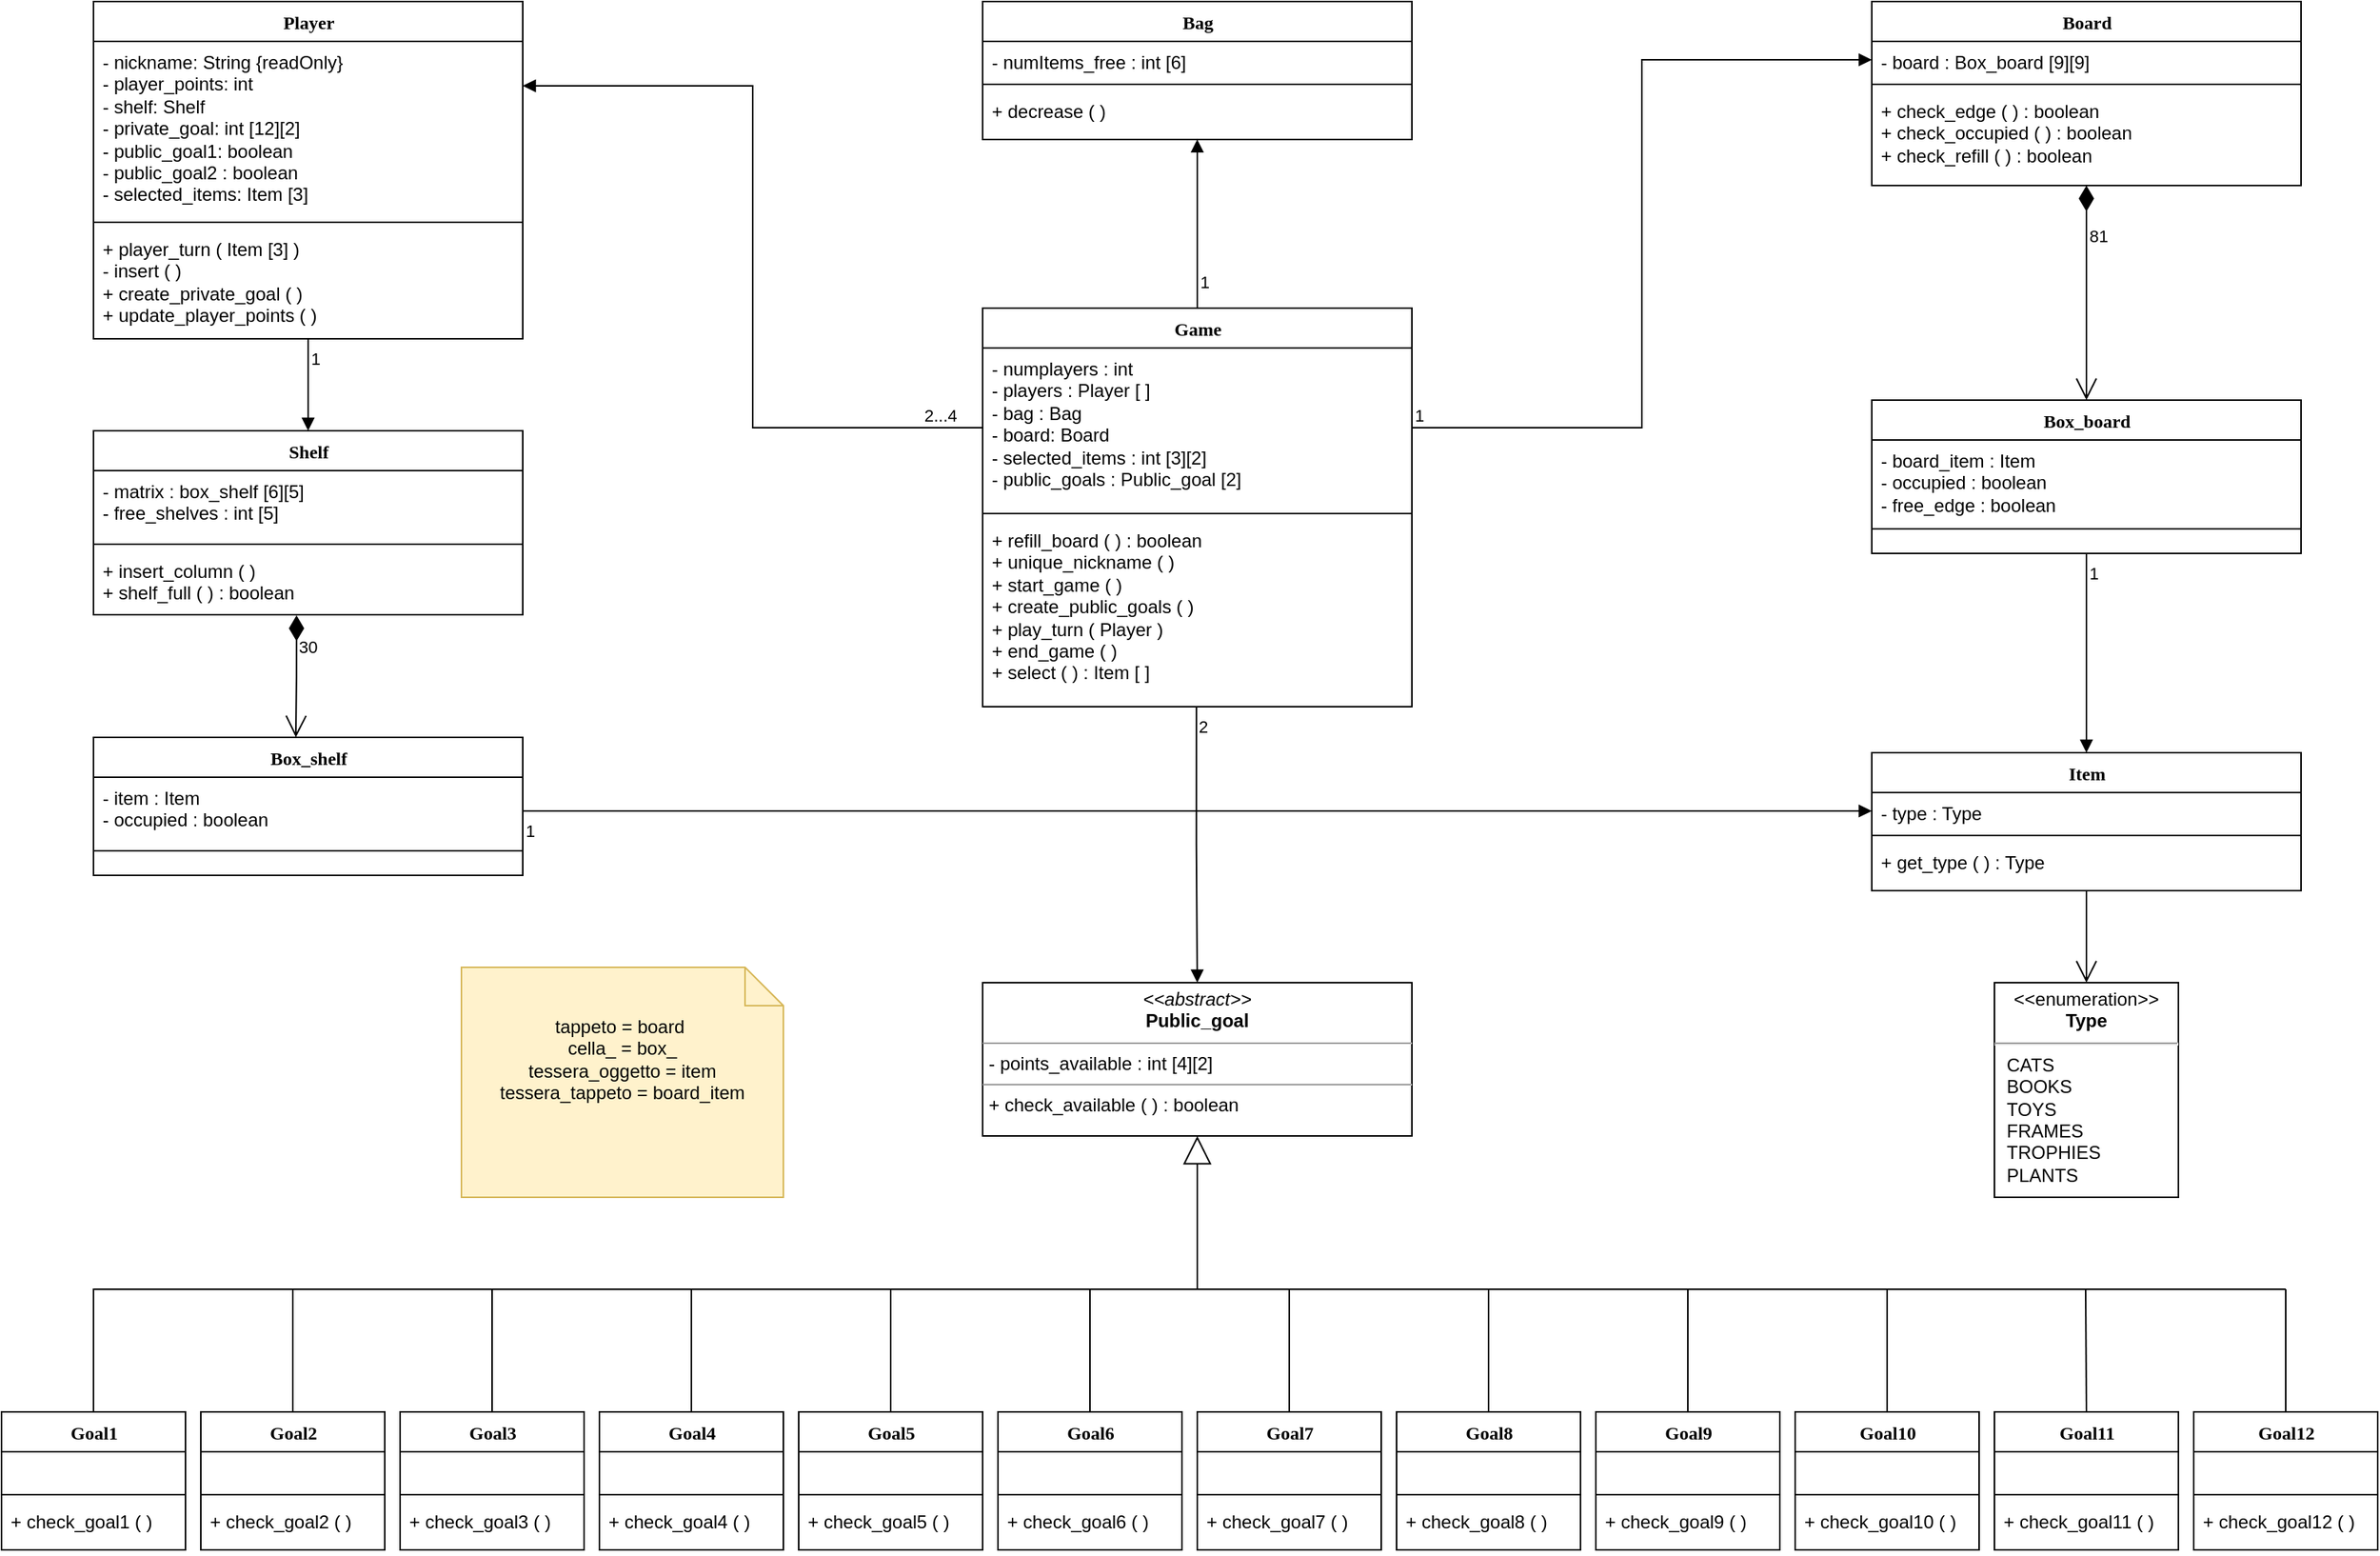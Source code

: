 <mxfile version="20.8.16" type="device"><diagram name="Page-1" id="6133507b-19e7-1e82-6fc7-422aa6c4b21f"><mxGraphModel dx="671" dy="1690" grid="1" gridSize="10" guides="1" tooltips="1" connect="1" arrows="1" fold="1" page="1" pageScale="1" pageWidth="1600" pageHeight="1200" background="none" math="0" shadow="0"><root><mxCell id="0"/><mxCell id="1" parent="0"/><mxCell id="78961159f06e98e8-17" value="Player" style="swimlane;html=1;fontStyle=1;align=center;verticalAlign=top;childLayout=stackLayout;horizontal=1;startSize=26;horizontalStack=0;resizeParent=1;resizeLast=0;collapsible=1;marginBottom=0;swimlaneFillColor=#ffffff;rounded=0;shadow=0;comic=0;labelBackgroundColor=none;strokeWidth=1;fillColor=none;fontFamily=Verdana;fontSize=12" parent="1" vertex="1"><mxGeometry x="80" y="-1120" width="280" height="220" as="geometry"/></mxCell><mxCell id="78961159f06e98e8-23" value="- nickname: String {readOnly}&lt;br&gt;- player_points: int&lt;br&gt;- shelf: Shelf&lt;br&gt;- private_goal: int [12][2]&lt;br&gt;- public_goal1: boolean&lt;br&gt;- public_goal2 : boolean&lt;br&gt;- selected_items: Item [3]" style="text;html=1;strokeColor=none;fillColor=none;align=left;verticalAlign=top;spacingLeft=4;spacingRight=4;whiteSpace=wrap;overflow=hidden;rotatable=0;points=[[0,0.5],[1,0.5]];portConstraint=eastwest;" parent="78961159f06e98e8-17" vertex="1"><mxGeometry y="26" width="280" height="114" as="geometry"/></mxCell><mxCell id="78961159f06e98e8-19" value="" style="line;html=1;strokeWidth=1;fillColor=none;align=left;verticalAlign=middle;spacingTop=-1;spacingLeft=3;spacingRight=3;rotatable=0;labelPosition=right;points=[];portConstraint=eastwest;" parent="78961159f06e98e8-17" vertex="1"><mxGeometry y="140" width="280" height="8" as="geometry"/></mxCell><mxCell id="78961159f06e98e8-27" value="+ player_turn ( Item [3] )&lt;br&gt;- insert ( )&lt;br&gt;+ create_private_goal ( )&lt;br&gt;+ update_player_points ( )" style="text;html=1;strokeColor=none;fillColor=none;align=left;verticalAlign=top;spacingLeft=4;spacingRight=4;whiteSpace=wrap;overflow=hidden;rotatable=0;points=[[0,0.5],[1,0.5]];portConstraint=eastwest;" parent="78961159f06e98e8-17" vertex="1"><mxGeometry y="148" width="280" height="72" as="geometry"/></mxCell><mxCell id="iv60FHqRFoNCn-lFOjyV-6" value="1" style="endArrow=block;endFill=1;html=1;edgeStyle=orthogonalEdgeStyle;align=left;verticalAlign=top;rounded=0;exitX=0.5;exitY=1;exitDx=0;exitDy=0;entryX=0.5;entryY=0;entryDx=0;entryDy=0;exitPerimeter=0;" parent="1" source="78961159f06e98e8-27" target="iv60FHqRFoNCn-lFOjyV-8" edge="1"><mxGeometry x="-1" relative="1" as="geometry"><mxPoint x="110" y="270" as="sourcePoint"/><mxPoint x="138" y="360" as="targetPoint"/><mxPoint as="offset"/></mxGeometry></mxCell><mxCell id="iv60FHqRFoNCn-lFOjyV-8" value="Shelf" style="swimlane;html=1;fontStyle=1;align=center;verticalAlign=top;childLayout=stackLayout;horizontal=1;startSize=26;horizontalStack=0;resizeParent=1;resizeLast=0;collapsible=1;marginBottom=0;swimlaneFillColor=#ffffff;rounded=0;shadow=0;comic=0;labelBackgroundColor=none;strokeWidth=1;fillColor=none;fontFamily=Verdana;fontSize=12" parent="1" vertex="1"><mxGeometry x="80" y="-840" width="280" height="120" as="geometry"/></mxCell><mxCell id="iv60FHqRFoNCn-lFOjyV-9" value="- matrix : box_shelf [6][5]&lt;br&gt;- free_shelves : int [5]" style="text;html=1;strokeColor=none;fillColor=none;align=left;verticalAlign=top;spacingLeft=4;spacingRight=4;whiteSpace=wrap;overflow=hidden;rotatable=0;points=[[0,0.5],[1,0.5]];portConstraint=eastwest;" parent="iv60FHqRFoNCn-lFOjyV-8" vertex="1"><mxGeometry y="26" width="280" height="44" as="geometry"/></mxCell><mxCell id="iv60FHqRFoNCn-lFOjyV-10" value="" style="line;html=1;strokeWidth=1;fillColor=none;align=left;verticalAlign=middle;spacingTop=-1;spacingLeft=3;spacingRight=3;rotatable=0;labelPosition=right;points=[];portConstraint=eastwest;" parent="iv60FHqRFoNCn-lFOjyV-8" vertex="1"><mxGeometry y="70" width="280" height="8" as="geometry"/></mxCell><mxCell id="iv60FHqRFoNCn-lFOjyV-11" value="+ insert_column ( )&lt;br&gt;+ shelf_full ( ) : boolean" style="text;html=1;strokeColor=none;fillColor=none;align=left;verticalAlign=top;spacingLeft=4;spacingRight=4;whiteSpace=wrap;overflow=hidden;rotatable=0;points=[[0,0.5],[1,0.5]];portConstraint=eastwest;" parent="iv60FHqRFoNCn-lFOjyV-8" vertex="1"><mxGeometry y="78" width="280" height="42" as="geometry"/></mxCell><mxCell id="iv60FHqRFoNCn-lFOjyV-12" value="Box_shelf" style="swimlane;html=1;fontStyle=1;align=center;verticalAlign=top;childLayout=stackLayout;horizontal=1;startSize=26;horizontalStack=0;resizeParent=1;resizeLast=0;collapsible=1;marginBottom=0;swimlaneFillColor=#ffffff;rounded=0;shadow=0;comic=0;labelBackgroundColor=none;strokeWidth=1;fillColor=none;fontFamily=Verdana;fontSize=12" parent="1" vertex="1"><mxGeometry x="80" y="-640" width="280" height="90" as="geometry"/></mxCell><mxCell id="iv60FHqRFoNCn-lFOjyV-13" value="- item : Item&lt;br&gt;- occupied : boolean" style="text;html=1;strokeColor=none;fillColor=none;align=left;verticalAlign=top;spacingLeft=4;spacingRight=4;whiteSpace=wrap;overflow=hidden;rotatable=0;points=[[0,0.5],[1,0.5]];portConstraint=eastwest;" parent="iv60FHqRFoNCn-lFOjyV-12" vertex="1"><mxGeometry y="26" width="280" height="44" as="geometry"/></mxCell><mxCell id="iv60FHqRFoNCn-lFOjyV-14" value="" style="line;html=1;strokeWidth=1;fillColor=none;align=left;verticalAlign=middle;spacingTop=-1;spacingLeft=3;spacingRight=3;rotatable=0;labelPosition=right;points=[];portConstraint=eastwest;" parent="iv60FHqRFoNCn-lFOjyV-12" vertex="1"><mxGeometry y="70" width="280" height="8" as="geometry"/></mxCell><mxCell id="iv60FHqRFoNCn-lFOjyV-18" value="Game" style="swimlane;html=1;fontStyle=1;align=center;verticalAlign=top;childLayout=stackLayout;horizontal=1;startSize=26;horizontalStack=0;resizeParent=1;resizeLast=0;collapsible=1;marginBottom=0;swimlaneFillColor=#ffffff;rounded=0;shadow=0;comic=0;labelBackgroundColor=none;strokeWidth=1;fillColor=none;fontFamily=Verdana;fontSize=12" parent="1" vertex="1"><mxGeometry x="660" y="-920" width="280" height="260" as="geometry"/></mxCell><mxCell id="iv60FHqRFoNCn-lFOjyV-19" value="- numplayers : int&lt;br&gt;- players : Player [ ]&lt;br&gt;- bag : Bag&lt;br&gt;- board: Board&lt;br&gt;- selected_items : int [3][2]&lt;br&gt;- public_goals : Public_goal [2]" style="text;html=1;strokeColor=none;fillColor=none;align=left;verticalAlign=top;spacingLeft=4;spacingRight=4;whiteSpace=wrap;overflow=hidden;rotatable=0;points=[[0,0.5],[1,0.5]];portConstraint=eastwest;" parent="iv60FHqRFoNCn-lFOjyV-18" vertex="1"><mxGeometry y="26" width="280" height="104" as="geometry"/></mxCell><mxCell id="iv60FHqRFoNCn-lFOjyV-20" value="" style="line;html=1;strokeWidth=1;fillColor=none;align=left;verticalAlign=middle;spacingTop=-1;spacingLeft=3;spacingRight=3;rotatable=0;labelPosition=right;points=[];portConstraint=eastwest;" parent="iv60FHqRFoNCn-lFOjyV-18" vertex="1"><mxGeometry y="130" width="280" height="8" as="geometry"/></mxCell><mxCell id="iv60FHqRFoNCn-lFOjyV-21" value="+ refill_board ( ) : boolean&lt;br&gt;+ unique_nickname ( )&lt;br&gt;+ start_game ( )&lt;br&gt;+ create_public_goals ( )&lt;br&gt;+ play_turn ( Player )&lt;br&gt;+ end_game ( )&lt;br&gt;+ select ( ) : Item [ ]" style="text;html=1;strokeColor=none;fillColor=none;align=left;verticalAlign=top;spacingLeft=4;spacingRight=4;whiteSpace=wrap;overflow=hidden;rotatable=0;points=[[0,0.5],[1,0.5]];portConstraint=eastwest;" parent="iv60FHqRFoNCn-lFOjyV-18" vertex="1"><mxGeometry y="138" width="280" height="122" as="geometry"/></mxCell><mxCell id="iv60FHqRFoNCn-lFOjyV-22" value="" style="endArrow=block;endFill=1;html=1;edgeStyle=orthogonalEdgeStyle;align=left;verticalAlign=top;rounded=0;exitX=0;exitY=0.5;exitDx=0;exitDy=0;entryX=1;entryY=0.25;entryDx=0;entryDy=0;" parent="1" source="iv60FHqRFoNCn-lFOjyV-19" target="78961159f06e98e8-17" edge="1"><mxGeometry x="-1" relative="1" as="geometry"><mxPoint x="170" y="-590" as="sourcePoint"/><mxPoint x="170" y="-510" as="targetPoint"/><mxPoint as="offset"/></mxGeometry></mxCell><mxCell id="iv60FHqRFoNCn-lFOjyV-23" value="2...4" style="edgeLabel;resizable=0;html=1;align=left;verticalAlign=bottom;" parent="iv60FHqRFoNCn-lFOjyV-22" connectable="0" vertex="1"><mxGeometry x="-1" relative="1" as="geometry"><mxPoint x="-40" as="offset"/></mxGeometry></mxCell><mxCell id="iv60FHqRFoNCn-lFOjyV-24" value="Board" style="swimlane;html=1;fontStyle=1;align=center;verticalAlign=top;childLayout=stackLayout;horizontal=1;startSize=26;horizontalStack=0;resizeParent=1;resizeLast=0;collapsible=1;marginBottom=0;swimlaneFillColor=#ffffff;rounded=0;shadow=0;comic=0;labelBackgroundColor=none;strokeWidth=1;fillColor=none;fontFamily=Verdana;fontSize=12" parent="1" vertex="1"><mxGeometry x="1240" y="-1120" width="280" height="120" as="geometry"/></mxCell><mxCell id="iv60FHqRFoNCn-lFOjyV-25" value="- board : Box_board [9][9]" style="text;html=1;strokeColor=none;fillColor=none;align=left;verticalAlign=top;spacingLeft=4;spacingRight=4;whiteSpace=wrap;overflow=hidden;rotatable=0;points=[[0,0.5],[1,0.5]];portConstraint=eastwest;" parent="iv60FHqRFoNCn-lFOjyV-24" vertex="1"><mxGeometry y="26" width="280" height="24" as="geometry"/></mxCell><mxCell id="iv60FHqRFoNCn-lFOjyV-26" value="" style="line;html=1;strokeWidth=1;fillColor=none;align=left;verticalAlign=middle;spacingTop=-1;spacingLeft=3;spacingRight=3;rotatable=0;labelPosition=right;points=[];portConstraint=eastwest;" parent="iv60FHqRFoNCn-lFOjyV-24" vertex="1"><mxGeometry y="50" width="280" height="8" as="geometry"/></mxCell><mxCell id="iv60FHqRFoNCn-lFOjyV-27" value="+ check_edge ( ) : boolean&lt;br&gt;+ check_occupied ( ) : boolean&lt;br&gt;+ check_refill ( ) : boolean" style="text;html=1;strokeColor=none;fillColor=none;align=left;verticalAlign=top;spacingLeft=4;spacingRight=4;whiteSpace=wrap;overflow=hidden;rotatable=0;points=[[0,0.5],[1,0.5]];portConstraint=eastwest;" parent="iv60FHqRFoNCn-lFOjyV-24" vertex="1"><mxGeometry y="58" width="280" height="62" as="geometry"/></mxCell><mxCell id="iv60FHqRFoNCn-lFOjyV-28" value="" style="endArrow=block;endFill=1;html=1;edgeStyle=orthogonalEdgeStyle;align=left;verticalAlign=top;rounded=0;exitX=1;exitY=0.5;exitDx=0;exitDy=0;entryX=0;entryY=0.5;entryDx=0;entryDy=0;" parent="1" source="iv60FHqRFoNCn-lFOjyV-19" target="iv60FHqRFoNCn-lFOjyV-25" edge="1"><mxGeometry x="-1" relative="1" as="geometry"><mxPoint x="550" y="-710" as="sourcePoint"/><mxPoint x="310" y="-762.5" as="targetPoint"/><mxPoint as="offset"/></mxGeometry></mxCell><mxCell id="iv60FHqRFoNCn-lFOjyV-29" value="1" style="edgeLabel;resizable=0;html=1;align=left;verticalAlign=bottom;" parent="iv60FHqRFoNCn-lFOjyV-28" connectable="0" vertex="1"><mxGeometry x="-1" relative="1" as="geometry"/></mxCell><mxCell id="iv60FHqRFoNCn-lFOjyV-32" value="81" style="endArrow=open;html=1;endSize=12;startArrow=diamondThin;startSize=14;startFill=1;edgeStyle=orthogonalEdgeStyle;align=left;verticalAlign=bottom;rounded=0;exitX=0.5;exitY=1;exitDx=0;exitDy=0;exitPerimeter=0;entryX=0.5;entryY=0;entryDx=0;entryDy=0;" parent="1" source="iv60FHqRFoNCn-lFOjyV-27" target="iv60FHqRFoNCn-lFOjyV-33" edge="1"><mxGeometry x="-0.4" relative="1" as="geometry"><mxPoint x="880" y="-540" as="sourcePoint"/><mxPoint x="940" y="-560" as="targetPoint"/><mxPoint as="offset"/></mxGeometry></mxCell><mxCell id="iv60FHqRFoNCn-lFOjyV-33" value="Box_board" style="swimlane;html=1;fontStyle=1;align=center;verticalAlign=top;childLayout=stackLayout;horizontal=1;startSize=26;horizontalStack=0;resizeParent=1;resizeLast=0;collapsible=1;marginBottom=0;swimlaneFillColor=#ffffff;rounded=0;shadow=0;comic=0;labelBackgroundColor=none;strokeWidth=1;fillColor=none;fontFamily=Verdana;fontSize=12" parent="1" vertex="1"><mxGeometry x="1240" y="-860" width="280" height="100" as="geometry"/></mxCell><mxCell id="iv60FHqRFoNCn-lFOjyV-34" value="- board_item : Item&lt;br&gt;- occupied : boolean&lt;br&gt;- free_edge : boolean" style="text;html=1;strokeColor=none;fillColor=none;align=left;verticalAlign=top;spacingLeft=4;spacingRight=4;whiteSpace=wrap;overflow=hidden;rotatable=0;points=[[0,0.5],[1,0.5]];portConstraint=eastwest;" parent="iv60FHqRFoNCn-lFOjyV-33" vertex="1"><mxGeometry y="26" width="280" height="54" as="geometry"/></mxCell><mxCell id="iv60FHqRFoNCn-lFOjyV-35" value="" style="line;html=1;strokeWidth=1;fillColor=none;align=left;verticalAlign=middle;spacingTop=-1;spacingLeft=3;spacingRight=3;rotatable=0;labelPosition=right;points=[];portConstraint=eastwest;" parent="iv60FHqRFoNCn-lFOjyV-33" vertex="1"><mxGeometry y="80" width="280" height="8" as="geometry"/></mxCell><mxCell id="iv60FHqRFoNCn-lFOjyV-37" value="tappeto = board&amp;nbsp;&lt;br&gt;cella_ = box_&lt;br&gt;tessera_oggetto = item&lt;br&gt;tessera_tappeto = board_item" style="shape=note2;boundedLbl=1;whiteSpace=wrap;html=1;size=25;verticalAlign=top;align=center;fillColor=#fff2cc;strokeColor=#d6b656;" parent="1" vertex="1"><mxGeometry x="320" y="-490" width="210" height="150" as="geometry"/></mxCell><mxCell id="OTeQ4YlZDO1jHX3kYJ2z-1" value="Item" style="swimlane;html=1;fontStyle=1;align=center;verticalAlign=top;childLayout=stackLayout;horizontal=1;startSize=26;horizontalStack=0;resizeParent=1;resizeLast=0;collapsible=1;marginBottom=0;swimlaneFillColor=#ffffff;rounded=0;shadow=0;comic=0;labelBackgroundColor=none;strokeWidth=1;fillColor=none;fontFamily=Verdana;fontSize=12" vertex="1" parent="1"><mxGeometry x="1240" y="-630" width="280" height="90" as="geometry"/></mxCell><mxCell id="OTeQ4YlZDO1jHX3kYJ2z-2" value="- type : Type" style="text;html=1;strokeColor=none;fillColor=none;align=left;verticalAlign=top;spacingLeft=4;spacingRight=4;whiteSpace=wrap;overflow=hidden;rotatable=0;points=[[0,0.5],[1,0.5]];portConstraint=eastwest;" vertex="1" parent="OTeQ4YlZDO1jHX3kYJ2z-1"><mxGeometry y="26" width="280" height="24" as="geometry"/></mxCell><mxCell id="OTeQ4YlZDO1jHX3kYJ2z-3" value="" style="line;html=1;strokeWidth=1;fillColor=none;align=left;verticalAlign=middle;spacingTop=-1;spacingLeft=3;spacingRight=3;rotatable=0;labelPosition=right;points=[];portConstraint=eastwest;" vertex="1" parent="OTeQ4YlZDO1jHX3kYJ2z-1"><mxGeometry y="50" width="280" height="8" as="geometry"/></mxCell><mxCell id="OTeQ4YlZDO1jHX3kYJ2z-4" value="+ get_type ( ) : Type" style="text;html=1;strokeColor=none;fillColor=none;align=left;verticalAlign=top;spacingLeft=4;spacingRight=4;whiteSpace=wrap;overflow=hidden;rotatable=0;points=[[0,0.5],[1,0.5]];portConstraint=eastwest;" vertex="1" parent="OTeQ4YlZDO1jHX3kYJ2z-1"><mxGeometry y="58" width="280" height="32" as="geometry"/></mxCell><mxCell id="OTeQ4YlZDO1jHX3kYJ2z-5" value="1" style="endArrow=block;endFill=1;html=1;edgeStyle=orthogonalEdgeStyle;align=left;verticalAlign=top;rounded=0;exitX=0.5;exitY=1;exitDx=0;exitDy=0;entryX=0.5;entryY=0;entryDx=0;entryDy=0;" edge="1" parent="1" source="iv60FHqRFoNCn-lFOjyV-33" target="OTeQ4YlZDO1jHX3kYJ2z-1"><mxGeometry x="-1" relative="1" as="geometry"><mxPoint x="939.5" y="-380" as="sourcePoint"/><mxPoint x="939.5" y="-290" as="targetPoint"/><mxPoint as="offset"/></mxGeometry></mxCell><mxCell id="OTeQ4YlZDO1jHX3kYJ2z-6" value="1" style="endArrow=block;endFill=1;html=1;edgeStyle=orthogonalEdgeStyle;align=left;verticalAlign=top;rounded=0;exitX=1;exitY=0.5;exitDx=0;exitDy=0;entryX=0;entryY=0.5;entryDx=0;entryDy=0;" edge="1" parent="1" source="iv60FHqRFoNCn-lFOjyV-13" target="OTeQ4YlZDO1jHX3kYJ2z-2"><mxGeometry x="-1" relative="1" as="geometry"><mxPoint x="460" y="-240" as="sourcePoint"/><mxPoint x="1240" y="-592" as="targetPoint"/><mxPoint as="offset"/></mxGeometry></mxCell><mxCell id="OTeQ4YlZDO1jHX3kYJ2z-7" value="Bag" style="swimlane;html=1;fontStyle=1;align=center;verticalAlign=top;childLayout=stackLayout;horizontal=1;startSize=26;horizontalStack=0;resizeParent=1;resizeLast=0;collapsible=1;marginBottom=0;swimlaneFillColor=#ffffff;rounded=0;shadow=0;comic=0;labelBackgroundColor=none;strokeWidth=1;fillColor=none;fontFamily=Verdana;fontSize=12" vertex="1" parent="1"><mxGeometry x="660" y="-1120" width="280" height="90" as="geometry"/></mxCell><mxCell id="OTeQ4YlZDO1jHX3kYJ2z-8" value="- numItems_free : int [6]" style="text;html=1;strokeColor=none;fillColor=none;align=left;verticalAlign=top;spacingLeft=4;spacingRight=4;whiteSpace=wrap;overflow=hidden;rotatable=0;points=[[0,0.5],[1,0.5]];portConstraint=eastwest;" vertex="1" parent="OTeQ4YlZDO1jHX3kYJ2z-7"><mxGeometry y="26" width="280" height="24" as="geometry"/></mxCell><mxCell id="OTeQ4YlZDO1jHX3kYJ2z-9" value="" style="line;html=1;strokeWidth=1;fillColor=none;align=left;verticalAlign=middle;spacingTop=-1;spacingLeft=3;spacingRight=3;rotatable=0;labelPosition=right;points=[];portConstraint=eastwest;" vertex="1" parent="OTeQ4YlZDO1jHX3kYJ2z-7"><mxGeometry y="50" width="280" height="8" as="geometry"/></mxCell><mxCell id="OTeQ4YlZDO1jHX3kYJ2z-10" value="+ decrease ( )" style="text;html=1;strokeColor=none;fillColor=none;align=left;verticalAlign=top;spacingLeft=4;spacingRight=4;whiteSpace=wrap;overflow=hidden;rotatable=0;points=[[0,0.5],[1,0.5]];portConstraint=eastwest;" vertex="1" parent="OTeQ4YlZDO1jHX3kYJ2z-7"><mxGeometry y="58" width="280" height="32" as="geometry"/></mxCell><mxCell id="OTeQ4YlZDO1jHX3kYJ2z-12" value="1" style="endArrow=block;endFill=1;html=1;edgeStyle=orthogonalEdgeStyle;align=left;verticalAlign=top;rounded=0;exitX=0.5;exitY=0;exitDx=0;exitDy=0;entryX=0.5;entryY=0.998;entryDx=0;entryDy=0;entryPerimeter=0;" edge="1" parent="1" source="iv60FHqRFoNCn-lFOjyV-18" target="OTeQ4YlZDO1jHX3kYJ2z-10"><mxGeometry x="-0.455" relative="1" as="geometry"><mxPoint x="650" y="-1030" as="sourcePoint"/><mxPoint x="810" y="-1030" as="targetPoint"/><mxPoint as="offset"/></mxGeometry></mxCell><mxCell id="OTeQ4YlZDO1jHX3kYJ2z-13" value="&lt;p style=&quot;margin:0px;margin-top:4px;text-align:center;&quot;&gt;&lt;i&gt;&amp;lt;&amp;lt;abstract&amp;gt;&amp;gt;&lt;/i&gt;&lt;br&gt;&lt;b&gt;Public_goal&lt;/b&gt;&lt;/p&gt;&lt;hr size=&quot;1&quot;&gt;&lt;p style=&quot;margin:0px;margin-left:4px;&quot;&gt;- points_available : int [4][2]&lt;br&gt;&lt;/p&gt;&lt;hr size=&quot;1&quot;&gt;&lt;p style=&quot;margin:0px;margin-left:4px;&quot;&gt;+ check_available ( ) : boolean&lt;br&gt;&lt;/p&gt;" style="verticalAlign=top;align=left;overflow=fill;fontSize=12;fontFamily=Helvetica;html=1;" vertex="1" parent="1"><mxGeometry x="660" y="-480" width="280" height="100" as="geometry"/></mxCell><mxCell id="OTeQ4YlZDO1jHX3kYJ2z-14" value="" style="endArrow=block;endSize=16;endFill=0;html=1;rounded=0;entryX=0.5;entryY=1;entryDx=0;entryDy=0;exitX=0.5;exitY=0;exitDx=0;exitDy=0;" edge="1" parent="1" source="OTeQ4YlZDO1jHX3kYJ2z-15" target="OTeQ4YlZDO1jHX3kYJ2z-13"><mxGeometry width="160" relative="1" as="geometry"><mxPoint x="360" y="-240" as="sourcePoint"/><mxPoint x="840" y="-200" as="targetPoint"/><Array as="points"><mxPoint x="80" y="-280"/><mxPoint x="800" y="-280"/></Array></mxGeometry></mxCell><mxCell id="OTeQ4YlZDO1jHX3kYJ2z-15" value="Goal1" style="swimlane;html=1;fontStyle=1;align=center;verticalAlign=top;childLayout=stackLayout;horizontal=1;startSize=26;horizontalStack=0;resizeParent=1;resizeLast=0;collapsible=1;marginBottom=0;swimlaneFillColor=#ffffff;rounded=0;shadow=0;comic=0;labelBackgroundColor=none;strokeWidth=1;fillColor=none;fontFamily=Verdana;fontSize=12" vertex="1" parent="1"><mxGeometry x="20" y="-200" width="120" height="90" as="geometry"/></mxCell><mxCell id="OTeQ4YlZDO1jHX3kYJ2z-16" value="&amp;nbsp;" style="text;html=1;strokeColor=none;fillColor=none;align=left;verticalAlign=top;spacingLeft=4;spacingRight=4;whiteSpace=wrap;overflow=hidden;rotatable=0;points=[[0,0.5],[1,0.5]];portConstraint=eastwest;" vertex="1" parent="OTeQ4YlZDO1jHX3kYJ2z-15"><mxGeometry y="26" width="120" height="24" as="geometry"/></mxCell><mxCell id="OTeQ4YlZDO1jHX3kYJ2z-17" value="" style="line;html=1;strokeWidth=1;fillColor=none;align=left;verticalAlign=middle;spacingTop=-1;spacingLeft=3;spacingRight=3;rotatable=0;labelPosition=right;points=[];portConstraint=eastwest;" vertex="1" parent="OTeQ4YlZDO1jHX3kYJ2z-15"><mxGeometry y="50" width="120" height="8" as="geometry"/></mxCell><mxCell id="OTeQ4YlZDO1jHX3kYJ2z-18" value="+ check_goal1 ( )" style="text;html=1;strokeColor=none;fillColor=none;align=left;verticalAlign=top;spacingLeft=4;spacingRight=4;whiteSpace=wrap;overflow=hidden;rotatable=0;points=[[0,0.5],[1,0.5]];portConstraint=eastwest;" vertex="1" parent="OTeQ4YlZDO1jHX3kYJ2z-15"><mxGeometry y="58" width="120" height="32" as="geometry"/></mxCell><mxCell id="OTeQ4YlZDO1jHX3kYJ2z-23" style="edgeStyle=orthogonalEdgeStyle;rounded=0;orthogonalLoop=1;jettySize=auto;html=1;exitX=0.5;exitY=1;exitDx=0;exitDy=0;exitPerimeter=0;" edge="1" parent="1" source="iv60FHqRFoNCn-lFOjyV-37" target="iv60FHqRFoNCn-lFOjyV-37"><mxGeometry relative="1" as="geometry"/></mxCell><mxCell id="OTeQ4YlZDO1jHX3kYJ2z-56" value="Goal2" style="swimlane;html=1;fontStyle=1;align=center;verticalAlign=top;childLayout=stackLayout;horizontal=1;startSize=26;horizontalStack=0;resizeParent=1;resizeLast=0;collapsible=1;marginBottom=0;swimlaneFillColor=#ffffff;rounded=0;shadow=0;comic=0;labelBackgroundColor=none;strokeWidth=1;fillColor=none;fontFamily=Verdana;fontSize=12" vertex="1" parent="1"><mxGeometry x="150" y="-200" width="120" height="90" as="geometry"/></mxCell><mxCell id="OTeQ4YlZDO1jHX3kYJ2z-57" value="&amp;nbsp;" style="text;html=1;strokeColor=none;fillColor=none;align=left;verticalAlign=top;spacingLeft=4;spacingRight=4;whiteSpace=wrap;overflow=hidden;rotatable=0;points=[[0,0.5],[1,0.5]];portConstraint=eastwest;" vertex="1" parent="OTeQ4YlZDO1jHX3kYJ2z-56"><mxGeometry y="26" width="120" height="24" as="geometry"/></mxCell><mxCell id="OTeQ4YlZDO1jHX3kYJ2z-58" value="" style="line;html=1;strokeWidth=1;fillColor=none;align=left;verticalAlign=middle;spacingTop=-1;spacingLeft=3;spacingRight=3;rotatable=0;labelPosition=right;points=[];portConstraint=eastwest;" vertex="1" parent="OTeQ4YlZDO1jHX3kYJ2z-56"><mxGeometry y="50" width="120" height="8" as="geometry"/></mxCell><mxCell id="OTeQ4YlZDO1jHX3kYJ2z-59" value="+ check_goal2 ( )" style="text;html=1;strokeColor=none;fillColor=none;align=left;verticalAlign=top;spacingLeft=4;spacingRight=4;whiteSpace=wrap;overflow=hidden;rotatable=0;points=[[0,0.5],[1,0.5]];portConstraint=eastwest;" vertex="1" parent="OTeQ4YlZDO1jHX3kYJ2z-56"><mxGeometry y="58" width="120" height="32" as="geometry"/></mxCell><mxCell id="OTeQ4YlZDO1jHX3kYJ2z-60" value="Goal3" style="swimlane;html=1;fontStyle=1;align=center;verticalAlign=top;childLayout=stackLayout;horizontal=1;startSize=26;horizontalStack=0;resizeParent=1;resizeLast=0;collapsible=1;marginBottom=0;swimlaneFillColor=#ffffff;rounded=0;shadow=0;comic=0;labelBackgroundColor=none;strokeWidth=1;fillColor=none;fontFamily=Verdana;fontSize=12" vertex="1" parent="1"><mxGeometry x="280" y="-200" width="120" height="90" as="geometry"/></mxCell><mxCell id="OTeQ4YlZDO1jHX3kYJ2z-61" value="&amp;nbsp;" style="text;html=1;strokeColor=none;fillColor=none;align=left;verticalAlign=top;spacingLeft=4;spacingRight=4;whiteSpace=wrap;overflow=hidden;rotatable=0;points=[[0,0.5],[1,0.5]];portConstraint=eastwest;" vertex="1" parent="OTeQ4YlZDO1jHX3kYJ2z-60"><mxGeometry y="26" width="120" height="24" as="geometry"/></mxCell><mxCell id="OTeQ4YlZDO1jHX3kYJ2z-62" value="" style="line;html=1;strokeWidth=1;fillColor=none;align=left;verticalAlign=middle;spacingTop=-1;spacingLeft=3;spacingRight=3;rotatable=0;labelPosition=right;points=[];portConstraint=eastwest;" vertex="1" parent="OTeQ4YlZDO1jHX3kYJ2z-60"><mxGeometry y="50" width="120" height="8" as="geometry"/></mxCell><mxCell id="OTeQ4YlZDO1jHX3kYJ2z-63" value="+ check_goal3 ( )" style="text;html=1;strokeColor=none;fillColor=none;align=left;verticalAlign=top;spacingLeft=4;spacingRight=4;whiteSpace=wrap;overflow=hidden;rotatable=0;points=[[0,0.5],[1,0.5]];portConstraint=eastwest;" vertex="1" parent="OTeQ4YlZDO1jHX3kYJ2z-60"><mxGeometry y="58" width="120" height="32" as="geometry"/></mxCell><mxCell id="OTeQ4YlZDO1jHX3kYJ2z-64" value="Goal4" style="swimlane;html=1;fontStyle=1;align=center;verticalAlign=top;childLayout=stackLayout;horizontal=1;startSize=26;horizontalStack=0;resizeParent=1;resizeLast=0;collapsible=1;marginBottom=0;swimlaneFillColor=#ffffff;rounded=0;shadow=0;comic=0;labelBackgroundColor=none;strokeWidth=1;fillColor=none;fontFamily=Verdana;fontSize=12" vertex="1" parent="1"><mxGeometry x="410" y="-200" width="120" height="90" as="geometry"/></mxCell><mxCell id="OTeQ4YlZDO1jHX3kYJ2z-65" value="&amp;nbsp;" style="text;html=1;strokeColor=none;fillColor=none;align=left;verticalAlign=top;spacingLeft=4;spacingRight=4;whiteSpace=wrap;overflow=hidden;rotatable=0;points=[[0,0.5],[1,0.5]];portConstraint=eastwest;" vertex="1" parent="OTeQ4YlZDO1jHX3kYJ2z-64"><mxGeometry y="26" width="120" height="24" as="geometry"/></mxCell><mxCell id="OTeQ4YlZDO1jHX3kYJ2z-66" value="" style="line;html=1;strokeWidth=1;fillColor=none;align=left;verticalAlign=middle;spacingTop=-1;spacingLeft=3;spacingRight=3;rotatable=0;labelPosition=right;points=[];portConstraint=eastwest;" vertex="1" parent="OTeQ4YlZDO1jHX3kYJ2z-64"><mxGeometry y="50" width="120" height="8" as="geometry"/></mxCell><mxCell id="OTeQ4YlZDO1jHX3kYJ2z-67" value="+ check_goal4 ( )" style="text;html=1;strokeColor=none;fillColor=none;align=left;verticalAlign=top;spacingLeft=4;spacingRight=4;whiteSpace=wrap;overflow=hidden;rotatable=0;points=[[0,0.5],[1,0.5]];portConstraint=eastwest;" vertex="1" parent="OTeQ4YlZDO1jHX3kYJ2z-64"><mxGeometry y="58" width="120" height="32" as="geometry"/></mxCell><mxCell id="OTeQ4YlZDO1jHX3kYJ2z-68" value="Goal5" style="swimlane;html=1;fontStyle=1;align=center;verticalAlign=top;childLayout=stackLayout;horizontal=1;startSize=26;horizontalStack=0;resizeParent=1;resizeLast=0;collapsible=1;marginBottom=0;swimlaneFillColor=#ffffff;rounded=0;shadow=0;comic=0;labelBackgroundColor=none;strokeWidth=1;fillColor=none;fontFamily=Verdana;fontSize=12" vertex="1" parent="1"><mxGeometry x="540" y="-200" width="120" height="90" as="geometry"/></mxCell><mxCell id="OTeQ4YlZDO1jHX3kYJ2z-69" value="&amp;nbsp;" style="text;html=1;strokeColor=none;fillColor=none;align=left;verticalAlign=top;spacingLeft=4;spacingRight=4;whiteSpace=wrap;overflow=hidden;rotatable=0;points=[[0,0.5],[1,0.5]];portConstraint=eastwest;" vertex="1" parent="OTeQ4YlZDO1jHX3kYJ2z-68"><mxGeometry y="26" width="120" height="24" as="geometry"/></mxCell><mxCell id="OTeQ4YlZDO1jHX3kYJ2z-70" value="" style="line;html=1;strokeWidth=1;fillColor=none;align=left;verticalAlign=middle;spacingTop=-1;spacingLeft=3;spacingRight=3;rotatable=0;labelPosition=right;points=[];portConstraint=eastwest;" vertex="1" parent="OTeQ4YlZDO1jHX3kYJ2z-68"><mxGeometry y="50" width="120" height="8" as="geometry"/></mxCell><mxCell id="OTeQ4YlZDO1jHX3kYJ2z-71" value="+ check_goal5 ( )" style="text;html=1;strokeColor=none;fillColor=none;align=left;verticalAlign=top;spacingLeft=4;spacingRight=4;whiteSpace=wrap;overflow=hidden;rotatable=0;points=[[0,0.5],[1,0.5]];portConstraint=eastwest;" vertex="1" parent="OTeQ4YlZDO1jHX3kYJ2z-68"><mxGeometry y="58" width="120" height="32" as="geometry"/></mxCell><mxCell id="OTeQ4YlZDO1jHX3kYJ2z-72" value="Goal6" style="swimlane;html=1;fontStyle=1;align=center;verticalAlign=top;childLayout=stackLayout;horizontal=1;startSize=26;horizontalStack=0;resizeParent=1;resizeLast=0;collapsible=1;marginBottom=0;swimlaneFillColor=#ffffff;rounded=0;shadow=0;comic=0;labelBackgroundColor=none;strokeWidth=1;fillColor=none;fontFamily=Verdana;fontSize=12" vertex="1" parent="1"><mxGeometry x="670" y="-200" width="120" height="90" as="geometry"/></mxCell><mxCell id="OTeQ4YlZDO1jHX3kYJ2z-73" value="&amp;nbsp;" style="text;html=1;strokeColor=none;fillColor=none;align=left;verticalAlign=top;spacingLeft=4;spacingRight=4;whiteSpace=wrap;overflow=hidden;rotatable=0;points=[[0,0.5],[1,0.5]];portConstraint=eastwest;" vertex="1" parent="OTeQ4YlZDO1jHX3kYJ2z-72"><mxGeometry y="26" width="120" height="24" as="geometry"/></mxCell><mxCell id="OTeQ4YlZDO1jHX3kYJ2z-74" value="" style="line;html=1;strokeWidth=1;fillColor=none;align=left;verticalAlign=middle;spacingTop=-1;spacingLeft=3;spacingRight=3;rotatable=0;labelPosition=right;points=[];portConstraint=eastwest;" vertex="1" parent="OTeQ4YlZDO1jHX3kYJ2z-72"><mxGeometry y="50" width="120" height="8" as="geometry"/></mxCell><mxCell id="OTeQ4YlZDO1jHX3kYJ2z-75" value="+ check_goal6 ( )" style="text;html=1;strokeColor=none;fillColor=none;align=left;verticalAlign=top;spacingLeft=4;spacingRight=4;whiteSpace=wrap;overflow=hidden;rotatable=0;points=[[0,0.5],[1,0.5]];portConstraint=eastwest;" vertex="1" parent="OTeQ4YlZDO1jHX3kYJ2z-72"><mxGeometry y="58" width="120" height="32" as="geometry"/></mxCell><mxCell id="OTeQ4YlZDO1jHX3kYJ2z-76" value="Goal7" style="swimlane;html=1;fontStyle=1;align=center;verticalAlign=top;childLayout=stackLayout;horizontal=1;startSize=26;horizontalStack=0;resizeParent=1;resizeLast=0;collapsible=1;marginBottom=0;swimlaneFillColor=#ffffff;rounded=0;shadow=0;comic=0;labelBackgroundColor=none;strokeWidth=1;fillColor=none;fontFamily=Verdana;fontSize=12" vertex="1" parent="1"><mxGeometry x="800" y="-200" width="120" height="90" as="geometry"/></mxCell><mxCell id="OTeQ4YlZDO1jHX3kYJ2z-77" value="&amp;nbsp;" style="text;html=1;strokeColor=none;fillColor=none;align=left;verticalAlign=top;spacingLeft=4;spacingRight=4;whiteSpace=wrap;overflow=hidden;rotatable=0;points=[[0,0.5],[1,0.5]];portConstraint=eastwest;" vertex="1" parent="OTeQ4YlZDO1jHX3kYJ2z-76"><mxGeometry y="26" width="120" height="24" as="geometry"/></mxCell><mxCell id="OTeQ4YlZDO1jHX3kYJ2z-78" value="" style="line;html=1;strokeWidth=1;fillColor=none;align=left;verticalAlign=middle;spacingTop=-1;spacingLeft=3;spacingRight=3;rotatable=0;labelPosition=right;points=[];portConstraint=eastwest;" vertex="1" parent="OTeQ4YlZDO1jHX3kYJ2z-76"><mxGeometry y="50" width="120" height="8" as="geometry"/></mxCell><mxCell id="OTeQ4YlZDO1jHX3kYJ2z-79" value="+ check_goal7 ( )" style="text;html=1;strokeColor=none;fillColor=none;align=left;verticalAlign=top;spacingLeft=4;spacingRight=4;whiteSpace=wrap;overflow=hidden;rotatable=0;points=[[0,0.5],[1,0.5]];portConstraint=eastwest;" vertex="1" parent="OTeQ4YlZDO1jHX3kYJ2z-76"><mxGeometry y="58" width="120" height="32" as="geometry"/></mxCell><mxCell id="OTeQ4YlZDO1jHX3kYJ2z-80" value="Goal8" style="swimlane;html=1;fontStyle=1;align=center;verticalAlign=top;childLayout=stackLayout;horizontal=1;startSize=26;horizontalStack=0;resizeParent=1;resizeLast=0;collapsible=1;marginBottom=0;swimlaneFillColor=#ffffff;rounded=0;shadow=0;comic=0;labelBackgroundColor=none;strokeWidth=1;fillColor=none;fontFamily=Verdana;fontSize=12" vertex="1" parent="1"><mxGeometry x="930" y="-200" width="120" height="90" as="geometry"/></mxCell><mxCell id="OTeQ4YlZDO1jHX3kYJ2z-81" value="&amp;nbsp;" style="text;html=1;strokeColor=none;fillColor=none;align=left;verticalAlign=top;spacingLeft=4;spacingRight=4;whiteSpace=wrap;overflow=hidden;rotatable=0;points=[[0,0.5],[1,0.5]];portConstraint=eastwest;" vertex="1" parent="OTeQ4YlZDO1jHX3kYJ2z-80"><mxGeometry y="26" width="120" height="24" as="geometry"/></mxCell><mxCell id="OTeQ4YlZDO1jHX3kYJ2z-82" value="" style="line;html=1;strokeWidth=1;fillColor=none;align=left;verticalAlign=middle;spacingTop=-1;spacingLeft=3;spacingRight=3;rotatable=0;labelPosition=right;points=[];portConstraint=eastwest;" vertex="1" parent="OTeQ4YlZDO1jHX3kYJ2z-80"><mxGeometry y="50" width="120" height="8" as="geometry"/></mxCell><mxCell id="OTeQ4YlZDO1jHX3kYJ2z-83" value="+ check_goal8 ( )" style="text;html=1;strokeColor=none;fillColor=none;align=left;verticalAlign=top;spacingLeft=4;spacingRight=4;whiteSpace=wrap;overflow=hidden;rotatable=0;points=[[0,0.5],[1,0.5]];portConstraint=eastwest;" vertex="1" parent="OTeQ4YlZDO1jHX3kYJ2z-80"><mxGeometry y="58" width="120" height="32" as="geometry"/></mxCell><mxCell id="OTeQ4YlZDO1jHX3kYJ2z-84" value="Goal9" style="swimlane;html=1;fontStyle=1;align=center;verticalAlign=top;childLayout=stackLayout;horizontal=1;startSize=26;horizontalStack=0;resizeParent=1;resizeLast=0;collapsible=1;marginBottom=0;swimlaneFillColor=#ffffff;rounded=0;shadow=0;comic=0;labelBackgroundColor=none;strokeWidth=1;fillColor=none;fontFamily=Verdana;fontSize=12" vertex="1" parent="1"><mxGeometry x="1060" y="-200" width="120" height="90" as="geometry"/></mxCell><mxCell id="OTeQ4YlZDO1jHX3kYJ2z-85" value="&amp;nbsp;" style="text;html=1;strokeColor=none;fillColor=none;align=left;verticalAlign=top;spacingLeft=4;spacingRight=4;whiteSpace=wrap;overflow=hidden;rotatable=0;points=[[0,0.5],[1,0.5]];portConstraint=eastwest;" vertex="1" parent="OTeQ4YlZDO1jHX3kYJ2z-84"><mxGeometry y="26" width="120" height="24" as="geometry"/></mxCell><mxCell id="OTeQ4YlZDO1jHX3kYJ2z-86" value="" style="line;html=1;strokeWidth=1;fillColor=none;align=left;verticalAlign=middle;spacingTop=-1;spacingLeft=3;spacingRight=3;rotatable=0;labelPosition=right;points=[];portConstraint=eastwest;" vertex="1" parent="OTeQ4YlZDO1jHX3kYJ2z-84"><mxGeometry y="50" width="120" height="8" as="geometry"/></mxCell><mxCell id="OTeQ4YlZDO1jHX3kYJ2z-87" value="+ check_goal9 ( )" style="text;html=1;strokeColor=none;fillColor=none;align=left;verticalAlign=top;spacingLeft=4;spacingRight=4;whiteSpace=wrap;overflow=hidden;rotatable=0;points=[[0,0.5],[1,0.5]];portConstraint=eastwest;" vertex="1" parent="OTeQ4YlZDO1jHX3kYJ2z-84"><mxGeometry y="58" width="120" height="32" as="geometry"/></mxCell><mxCell id="OTeQ4YlZDO1jHX3kYJ2z-88" value="Goal10" style="swimlane;html=1;fontStyle=1;align=center;verticalAlign=top;childLayout=stackLayout;horizontal=1;startSize=26;horizontalStack=0;resizeParent=1;resizeLast=0;collapsible=1;marginBottom=0;swimlaneFillColor=#ffffff;rounded=0;shadow=0;comic=0;labelBackgroundColor=none;strokeWidth=1;fillColor=none;fontFamily=Verdana;fontSize=12" vertex="1" parent="1"><mxGeometry x="1190" y="-200" width="120" height="90" as="geometry"/></mxCell><mxCell id="OTeQ4YlZDO1jHX3kYJ2z-89" value="&amp;nbsp;" style="text;html=1;strokeColor=none;fillColor=none;align=left;verticalAlign=top;spacingLeft=4;spacingRight=4;whiteSpace=wrap;overflow=hidden;rotatable=0;points=[[0,0.5],[1,0.5]];portConstraint=eastwest;" vertex="1" parent="OTeQ4YlZDO1jHX3kYJ2z-88"><mxGeometry y="26" width="120" height="24" as="geometry"/></mxCell><mxCell id="OTeQ4YlZDO1jHX3kYJ2z-90" value="" style="line;html=1;strokeWidth=1;fillColor=none;align=left;verticalAlign=middle;spacingTop=-1;spacingLeft=3;spacingRight=3;rotatable=0;labelPosition=right;points=[];portConstraint=eastwest;" vertex="1" parent="OTeQ4YlZDO1jHX3kYJ2z-88"><mxGeometry y="50" width="120" height="8" as="geometry"/></mxCell><mxCell id="OTeQ4YlZDO1jHX3kYJ2z-91" value="+ check_goal10 ( )" style="text;html=1;strokeColor=none;fillColor=none;align=left;verticalAlign=top;spacingLeft=4;spacingRight=4;whiteSpace=wrap;overflow=hidden;rotatable=0;points=[[0,0.5],[1,0.5]];portConstraint=eastwest;" vertex="1" parent="OTeQ4YlZDO1jHX3kYJ2z-88"><mxGeometry y="58" width="120" height="32" as="geometry"/></mxCell><mxCell id="OTeQ4YlZDO1jHX3kYJ2z-92" value="" style="endArrow=none;html=1;rounded=0;exitX=0.5;exitY=0;exitDx=0;exitDy=0;" edge="1" parent="1" source="OTeQ4YlZDO1jHX3kYJ2z-56"><mxGeometry width="50" height="50" relative="1" as="geometry"><mxPoint x="330" y="-240" as="sourcePoint"/><mxPoint x="210" y="-280" as="targetPoint"/></mxGeometry></mxCell><mxCell id="OTeQ4YlZDO1jHX3kYJ2z-93" value="" style="endArrow=none;html=1;rounded=0;exitX=0.5;exitY=0;exitDx=0;exitDy=0;" edge="1" parent="1" source="OTeQ4YlZDO1jHX3kYJ2z-60"><mxGeometry width="50" height="50" relative="1" as="geometry"><mxPoint x="450" y="-230" as="sourcePoint"/><mxPoint x="340" y="-280" as="targetPoint"/></mxGeometry></mxCell><mxCell id="OTeQ4YlZDO1jHX3kYJ2z-94" value="" style="endArrow=none;html=1;rounded=0;exitX=0.5;exitY=0;exitDx=0;exitDy=0;" edge="1" parent="1" source="OTeQ4YlZDO1jHX3kYJ2z-64"><mxGeometry width="50" height="50" relative="1" as="geometry"><mxPoint x="640" y="-240" as="sourcePoint"/><mxPoint x="470" y="-280" as="targetPoint"/></mxGeometry></mxCell><mxCell id="OTeQ4YlZDO1jHX3kYJ2z-95" value="" style="endArrow=none;html=1;rounded=0;exitX=0.5;exitY=0;exitDx=0;exitDy=0;" edge="1" parent="1" source="OTeQ4YlZDO1jHX3kYJ2z-68"><mxGeometry width="50" height="50" relative="1" as="geometry"><mxPoint x="740" y="-220" as="sourcePoint"/><mxPoint x="600" y="-280" as="targetPoint"/></mxGeometry></mxCell><mxCell id="OTeQ4YlZDO1jHX3kYJ2z-96" value="" style="endArrow=none;html=1;rounded=0;" edge="1" parent="1"><mxGeometry width="50" height="50" relative="1" as="geometry"><mxPoint x="800" y="-280" as="sourcePoint"/><mxPoint x="1510" y="-280" as="targetPoint"/></mxGeometry></mxCell><mxCell id="OTeQ4YlZDO1jHX3kYJ2z-97" value="" style="endArrow=none;html=1;rounded=0;exitX=0.5;exitY=0;exitDx=0;exitDy=0;" edge="1" parent="1" source="OTeQ4YlZDO1jHX3kYJ2z-80"><mxGeometry width="50" height="50" relative="1" as="geometry"><mxPoint x="1170" y="-220" as="sourcePoint"/><mxPoint x="990" y="-280" as="targetPoint"/></mxGeometry></mxCell><mxCell id="OTeQ4YlZDO1jHX3kYJ2z-98" value="" style="endArrow=none;html=1;rounded=0;exitX=0.5;exitY=0;exitDx=0;exitDy=0;" edge="1" parent="1" source="OTeQ4YlZDO1jHX3kYJ2z-84"><mxGeometry width="50" height="50" relative="1" as="geometry"><mxPoint x="1170" y="-220" as="sourcePoint"/><mxPoint x="1120" y="-280" as="targetPoint"/></mxGeometry></mxCell><mxCell id="OTeQ4YlZDO1jHX3kYJ2z-99" value="" style="endArrow=none;html=1;rounded=0;exitX=0.5;exitY=0;exitDx=0;exitDy=0;" edge="1" parent="1" source="OTeQ4YlZDO1jHX3kYJ2z-88"><mxGeometry width="50" height="50" relative="1" as="geometry"><mxPoint x="1390" y="-230" as="sourcePoint"/><mxPoint x="1250" y="-280" as="targetPoint"/></mxGeometry></mxCell><mxCell id="OTeQ4YlZDO1jHX3kYJ2z-100" value="" style="endArrow=none;html=1;rounded=0;exitX=0.5;exitY=0;exitDx=0;exitDy=0;" edge="1" parent="1" source="OTeQ4YlZDO1jHX3kYJ2z-76"><mxGeometry width="50" height="50" relative="1" as="geometry"><mxPoint x="1170" y="-220" as="sourcePoint"/><mxPoint x="860" y="-280" as="targetPoint"/></mxGeometry></mxCell><mxCell id="OTeQ4YlZDO1jHX3kYJ2z-101" value="" style="endArrow=none;html=1;rounded=0;exitX=0.5;exitY=0;exitDx=0;exitDy=0;" edge="1" parent="1" source="OTeQ4YlZDO1jHX3kYJ2z-72"><mxGeometry width="50" height="50" relative="1" as="geometry"><mxPoint x="1170" y="-220" as="sourcePoint"/><mxPoint x="730" y="-280" as="targetPoint"/></mxGeometry></mxCell><mxCell id="OTeQ4YlZDO1jHX3kYJ2z-102" value="Goal11" style="swimlane;html=1;fontStyle=1;align=center;verticalAlign=top;childLayout=stackLayout;horizontal=1;startSize=26;horizontalStack=0;resizeParent=1;resizeLast=0;collapsible=1;marginBottom=0;swimlaneFillColor=#ffffff;rounded=0;shadow=0;comic=0;labelBackgroundColor=none;strokeWidth=1;fillColor=none;fontFamily=Verdana;fontSize=12" vertex="1" parent="1"><mxGeometry x="1320" y="-200" width="120" height="90" as="geometry"/></mxCell><mxCell id="OTeQ4YlZDO1jHX3kYJ2z-103" value="&amp;nbsp;" style="text;html=1;strokeColor=none;fillColor=none;align=left;verticalAlign=top;spacingLeft=4;spacingRight=4;whiteSpace=wrap;overflow=hidden;rotatable=0;points=[[0,0.5],[1,0.5]];portConstraint=eastwest;" vertex="1" parent="OTeQ4YlZDO1jHX3kYJ2z-102"><mxGeometry y="26" width="120" height="24" as="geometry"/></mxCell><mxCell id="OTeQ4YlZDO1jHX3kYJ2z-104" value="" style="line;html=1;strokeWidth=1;fillColor=none;align=left;verticalAlign=middle;spacingTop=-1;spacingLeft=3;spacingRight=3;rotatable=0;labelPosition=right;points=[];portConstraint=eastwest;" vertex="1" parent="OTeQ4YlZDO1jHX3kYJ2z-102"><mxGeometry y="50" width="120" height="8" as="geometry"/></mxCell><mxCell id="OTeQ4YlZDO1jHX3kYJ2z-105" value="+ check_goal11 ( )" style="text;html=1;strokeColor=none;fillColor=none;align=left;verticalAlign=top;spacingLeft=4;spacingRight=4;whiteSpace=wrap;overflow=hidden;rotatable=0;points=[[0,0.5],[1,0.5]];portConstraint=eastwest;" vertex="1" parent="OTeQ4YlZDO1jHX3kYJ2z-102"><mxGeometry y="58" width="120" height="32" as="geometry"/></mxCell><mxCell id="OTeQ4YlZDO1jHX3kYJ2z-106" value="Goal12" style="swimlane;html=1;fontStyle=1;align=center;verticalAlign=top;childLayout=stackLayout;horizontal=1;startSize=26;horizontalStack=0;resizeParent=1;resizeLast=0;collapsible=1;marginBottom=0;swimlaneFillColor=#ffffff;rounded=0;shadow=0;comic=0;labelBackgroundColor=none;strokeWidth=1;fillColor=none;fontFamily=Verdana;fontSize=12" vertex="1" parent="1"><mxGeometry x="1450" y="-200" width="120" height="90" as="geometry"/></mxCell><mxCell id="OTeQ4YlZDO1jHX3kYJ2z-107" value="&amp;nbsp;" style="text;html=1;strokeColor=none;fillColor=none;align=left;verticalAlign=top;spacingLeft=4;spacingRight=4;whiteSpace=wrap;overflow=hidden;rotatable=0;points=[[0,0.5],[1,0.5]];portConstraint=eastwest;" vertex="1" parent="OTeQ4YlZDO1jHX3kYJ2z-106"><mxGeometry y="26" width="120" height="24" as="geometry"/></mxCell><mxCell id="OTeQ4YlZDO1jHX3kYJ2z-108" value="" style="line;html=1;strokeWidth=1;fillColor=none;align=left;verticalAlign=middle;spacingTop=-1;spacingLeft=3;spacingRight=3;rotatable=0;labelPosition=right;points=[];portConstraint=eastwest;" vertex="1" parent="OTeQ4YlZDO1jHX3kYJ2z-106"><mxGeometry y="50" width="120" height="8" as="geometry"/></mxCell><mxCell id="OTeQ4YlZDO1jHX3kYJ2z-109" value="+ check_goal12 ( )" style="text;html=1;strokeColor=none;fillColor=none;align=left;verticalAlign=top;spacingLeft=4;spacingRight=4;whiteSpace=wrap;overflow=hidden;rotatable=0;points=[[0,0.5],[1,0.5]];portConstraint=eastwest;" vertex="1" parent="OTeQ4YlZDO1jHX3kYJ2z-106"><mxGeometry y="58" width="120" height="32" as="geometry"/></mxCell><mxCell id="OTeQ4YlZDO1jHX3kYJ2z-110" value="" style="endArrow=none;html=1;rounded=0;exitX=0.5;exitY=0;exitDx=0;exitDy=0;" edge="1" parent="1" source="OTeQ4YlZDO1jHX3kYJ2z-102"><mxGeometry width="50" height="50" relative="1" as="geometry"><mxPoint x="1410" y="-230" as="sourcePoint"/><mxPoint x="1379.5" y="-280" as="targetPoint"/></mxGeometry></mxCell><mxCell id="OTeQ4YlZDO1jHX3kYJ2z-111" value="" style="endArrow=none;html=1;rounded=0;exitX=0.5;exitY=0;exitDx=0;exitDy=0;" edge="1" parent="1" source="OTeQ4YlZDO1jHX3kYJ2z-106"><mxGeometry width="50" height="50" relative="1" as="geometry"><mxPoint x="1540" y="-230" as="sourcePoint"/><mxPoint x="1510" y="-280" as="targetPoint"/></mxGeometry></mxCell><mxCell id="OTeQ4YlZDO1jHX3kYJ2z-113" value="2" style="endArrow=block;endFill=1;html=1;edgeStyle=orthogonalEdgeStyle;align=left;verticalAlign=top;rounded=0;exitX=0.498;exitY=0.997;exitDx=0;exitDy=0;entryX=0.5;entryY=0;entryDx=0;entryDy=0;exitPerimeter=0;" edge="1" parent="1" source="iv60FHqRFoNCn-lFOjyV-21" target="OTeQ4YlZDO1jHX3kYJ2z-13"><mxGeometry x="-1" relative="1" as="geometry"><mxPoint x="1020" y="-710" as="sourcePoint"/><mxPoint x="1020" y="-630.0" as="targetPoint"/><mxPoint as="offset"/></mxGeometry></mxCell><mxCell id="OTeQ4YlZDO1jHX3kYJ2z-114" value="30" style="endArrow=open;html=1;endSize=12;startArrow=diamondThin;startSize=14;startFill=1;edgeStyle=orthogonalEdgeStyle;align=left;verticalAlign=bottom;rounded=0;exitX=0.473;exitY=1.008;exitDx=0;exitDy=0;exitPerimeter=0;" edge="1" parent="1" source="iv60FHqRFoNCn-lFOjyV-11"><mxGeometry x="-0.259" relative="1" as="geometry"><mxPoint x="390" y="-700" as="sourcePoint"/><mxPoint x="212" y="-640" as="targetPoint"/><mxPoint as="offset"/></mxGeometry></mxCell><mxCell id="OTeQ4YlZDO1jHX3kYJ2z-115" value="&lt;p style=&quot;margin:0px;margin-top:4px;text-align:center;&quot;&gt;&amp;lt;&amp;lt;enumeration&amp;gt;&amp;gt;&lt;br&gt;&lt;b&gt;Type&lt;/b&gt;&lt;/p&gt;&lt;hr&gt;&lt;p style=&quot;margin:0px;margin-left:8px;text-align:left;&quot;&gt;CATS&lt;/p&gt;&lt;p style=&quot;margin:0px;margin-left:8px;text-align:left;&quot;&gt;BOOKS&lt;/p&gt;&lt;p style=&quot;margin:0px;margin-left:8px;text-align:left;&quot;&gt;TOYS&lt;/p&gt;&lt;p style=&quot;margin:0px;margin-left:8px;text-align:left;&quot;&gt;FRAMES&lt;/p&gt;&lt;p style=&quot;margin:0px;margin-left:8px;text-align:left;&quot;&gt;TROPHIES&lt;/p&gt;&lt;p style=&quot;margin:0px;margin-left:8px;text-align:left;&quot;&gt;PLANTS&lt;br&gt;&lt;br&gt;&lt;/p&gt;" style="shape=rect;html=1;overflow=fill;whiteSpace=wrap;" vertex="1" parent="1"><mxGeometry x="1320" y="-480" width="120" height="140" as="geometry"/></mxCell><mxCell id="OTeQ4YlZDO1jHX3kYJ2z-116" value="" style="endArrow=open;endFill=1;endSize=12;html=1;rounded=0;entryX=0.5;entryY=0;entryDx=0;entryDy=0;exitX=0.5;exitY=0.997;exitDx=0;exitDy=0;exitPerimeter=0;" edge="1" parent="1" source="OTeQ4YlZDO1jHX3kYJ2z-4" target="OTeQ4YlZDO1jHX3kYJ2z-115"><mxGeometry width="160" relative="1" as="geometry"><mxPoint x="1379" y="-540" as="sourcePoint"/><mxPoint x="1030" y="-500" as="targetPoint"/></mxGeometry></mxCell></root></mxGraphModel></diagram></mxfile>